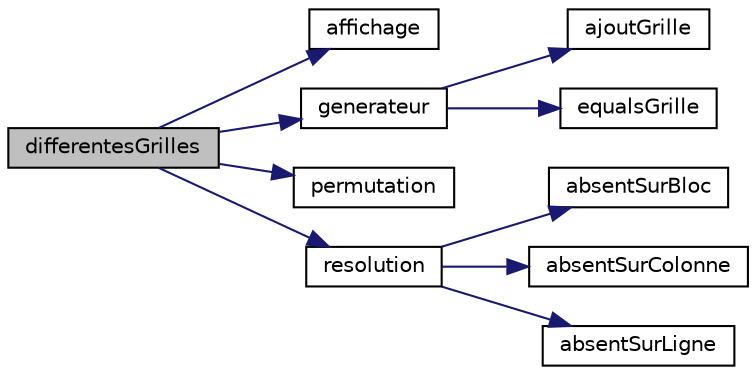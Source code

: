 digraph "differentesGrilles"
{
 // LATEX_PDF_SIZE
  edge [fontname="Helvetica",fontsize="10",labelfontname="Helvetica",labelfontsize="10"];
  node [fontname="Helvetica",fontsize="10",shape=record];
  rankdir="LR";
  Node1 [label="differentesGrilles",height=0.2,width=0.4,color="black", fillcolor="grey75", style="filled", fontcolor="black",tooltip=" "];
  Node1 -> Node2 [color="midnightblue",fontsize="10",style="solid",fontname="Helvetica"];
  Node2 [label="affichage",height=0.2,width=0.4,color="black", fillcolor="white", style="filled",URL="$projet__harmo_8c.html#acc83ff77e4aa7a7f7123ba6fe7c0382b",tooltip=" "];
  Node1 -> Node3 [color="midnightblue",fontsize="10",style="solid",fontname="Helvetica"];
  Node3 [label="generateur",height=0.2,width=0.4,color="black", fillcolor="white", style="filled",URL="$projet__harmo_8c.html#a63b6c38f57bc4aad887571110cfc93bf",tooltip=" "];
  Node3 -> Node4 [color="midnightblue",fontsize="10",style="solid",fontname="Helvetica"];
  Node4 [label="ajoutGrille",height=0.2,width=0.4,color="black", fillcolor="white", style="filled",URL="$projet__harmo_8c.html#abf94690745fedde2e88286d365692177",tooltip=" "];
  Node3 -> Node5 [color="midnightblue",fontsize="10",style="solid",fontname="Helvetica"];
  Node5 [label="equalsGrille",height=0.2,width=0.4,color="black", fillcolor="white", style="filled",URL="$projet__harmo_8c.html#a4e1462fca00d5982c05899a976f014e2",tooltip=" "];
  Node1 -> Node6 [color="midnightblue",fontsize="10",style="solid",fontname="Helvetica"];
  Node6 [label="permutation",height=0.2,width=0.4,color="black", fillcolor="white", style="filled",URL="$projet__harmo_8c.html#a90247cfc361933dfe42acae581542529",tooltip=" "];
  Node1 -> Node7 [color="midnightblue",fontsize="10",style="solid",fontname="Helvetica"];
  Node7 [label="resolution",height=0.2,width=0.4,color="black", fillcolor="white", style="filled",URL="$projet__harmo_8c.html#a056a9e886e4c530085a2ac1b350b70de",tooltip=" "];
  Node7 -> Node8 [color="midnightblue",fontsize="10",style="solid",fontname="Helvetica"];
  Node8 [label="absentSurBloc",height=0.2,width=0.4,color="black", fillcolor="white", style="filled",URL="$projet__harmo_8c.html#ada7cf61e04d1f1634f59dd61b619dfc5",tooltip=" "];
  Node7 -> Node9 [color="midnightblue",fontsize="10",style="solid",fontname="Helvetica"];
  Node9 [label="absentSurColonne",height=0.2,width=0.4,color="black", fillcolor="white", style="filled",URL="$projet__harmo_8c.html#aab702ed3d9237a305ef0df74d2f6672a",tooltip=" "];
  Node7 -> Node10 [color="midnightblue",fontsize="10",style="solid",fontname="Helvetica"];
  Node10 [label="absentSurLigne",height=0.2,width=0.4,color="black", fillcolor="white", style="filled",URL="$projet__harmo_8c.html#a5c7a02e958d7f35647407a65993f8771",tooltip=" "];
}
